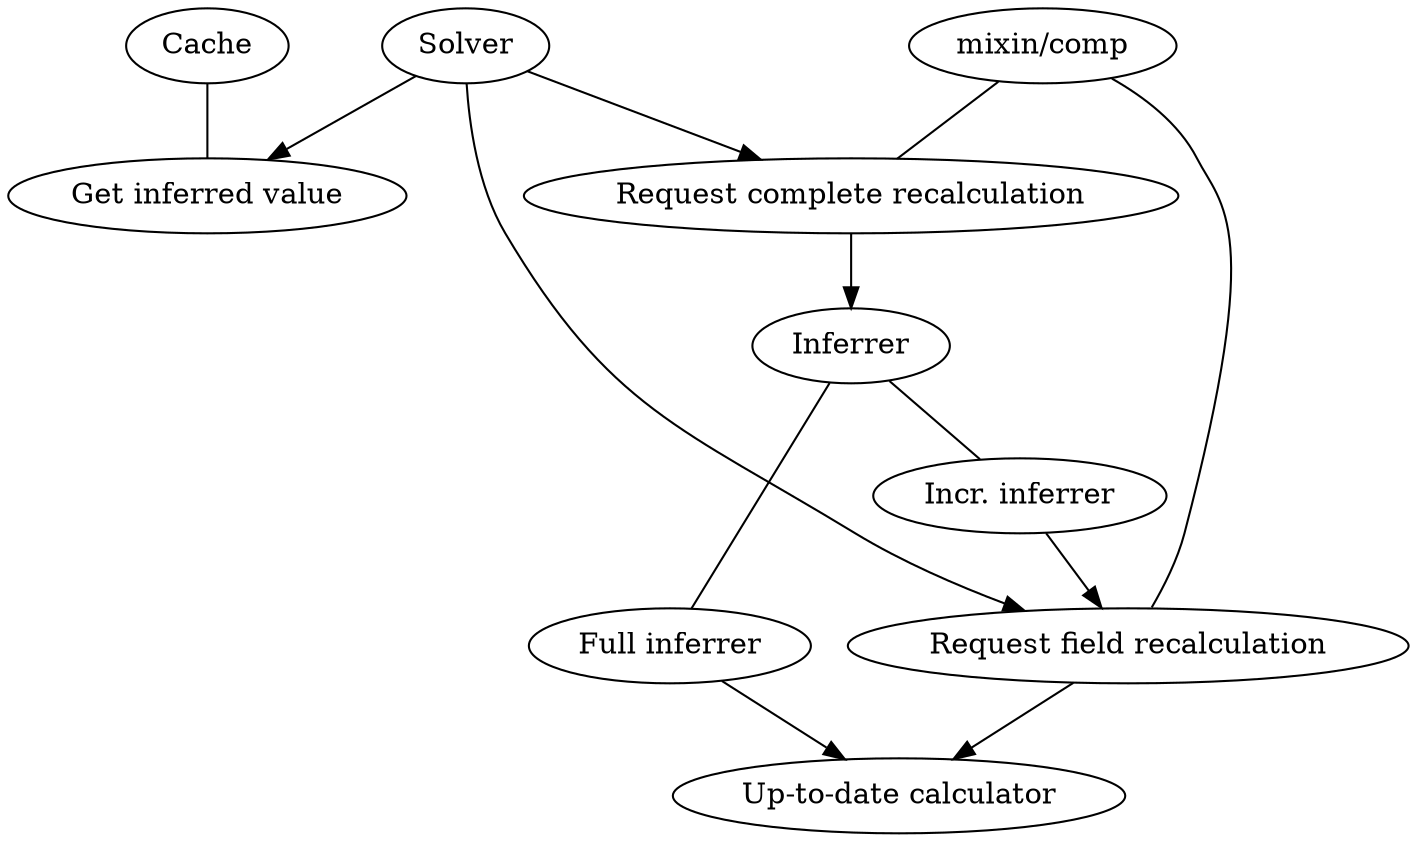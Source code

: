 digraph G {
	"Solver"->"Get inferred value"
	"Solver"->"Request field recalculation"
	"Solver"->"Request complete recalculation"

	"Request complete recalculation"->"Inferrer"
	"Inferrer"->"Full inferrer"[dir=none]
	"Inferrer"->"Incr. inferrer"[dir=none]

	"Cache"->"Get inferred value"[dir=none]

	"mixin/comp"->"Request field recalculation"[dir=none]

	/*
		If there exists no component for a particular definition,
		we will move the request logic to the mixins, e.g. for fixtures.
	*/

	"mixin/comp"->"Request complete recalculation"[dir=none]

	"Request field recalculation"->"Up-to-date calculator"
	"Full inferrer"->"Up-to-date calculator"
	"Incr. inferrer"->"Request field recalculation"

	//"Request field recalculation"->"Detail with refs"[label="if\nexists"]
	//"Request field recalculation"->"Field inferrer"
	//"Field inferrer"->"Inferrer"[label=""]
	
	// Inferrer shall not call requesters directly because, for example,
	// it will be better to set those properties right when creating the body with b2BodyDef.
	// The simulation might be less glitchy.
	//"Inferrer"->"Request field recalculation"[label="if\nperf\nsuffices"]
	
	//"Inferrer"->"Detail with refs"[label="if\nperf\ninsufficient"]
	//"Detail with refs"->"Get inferred value"
}
